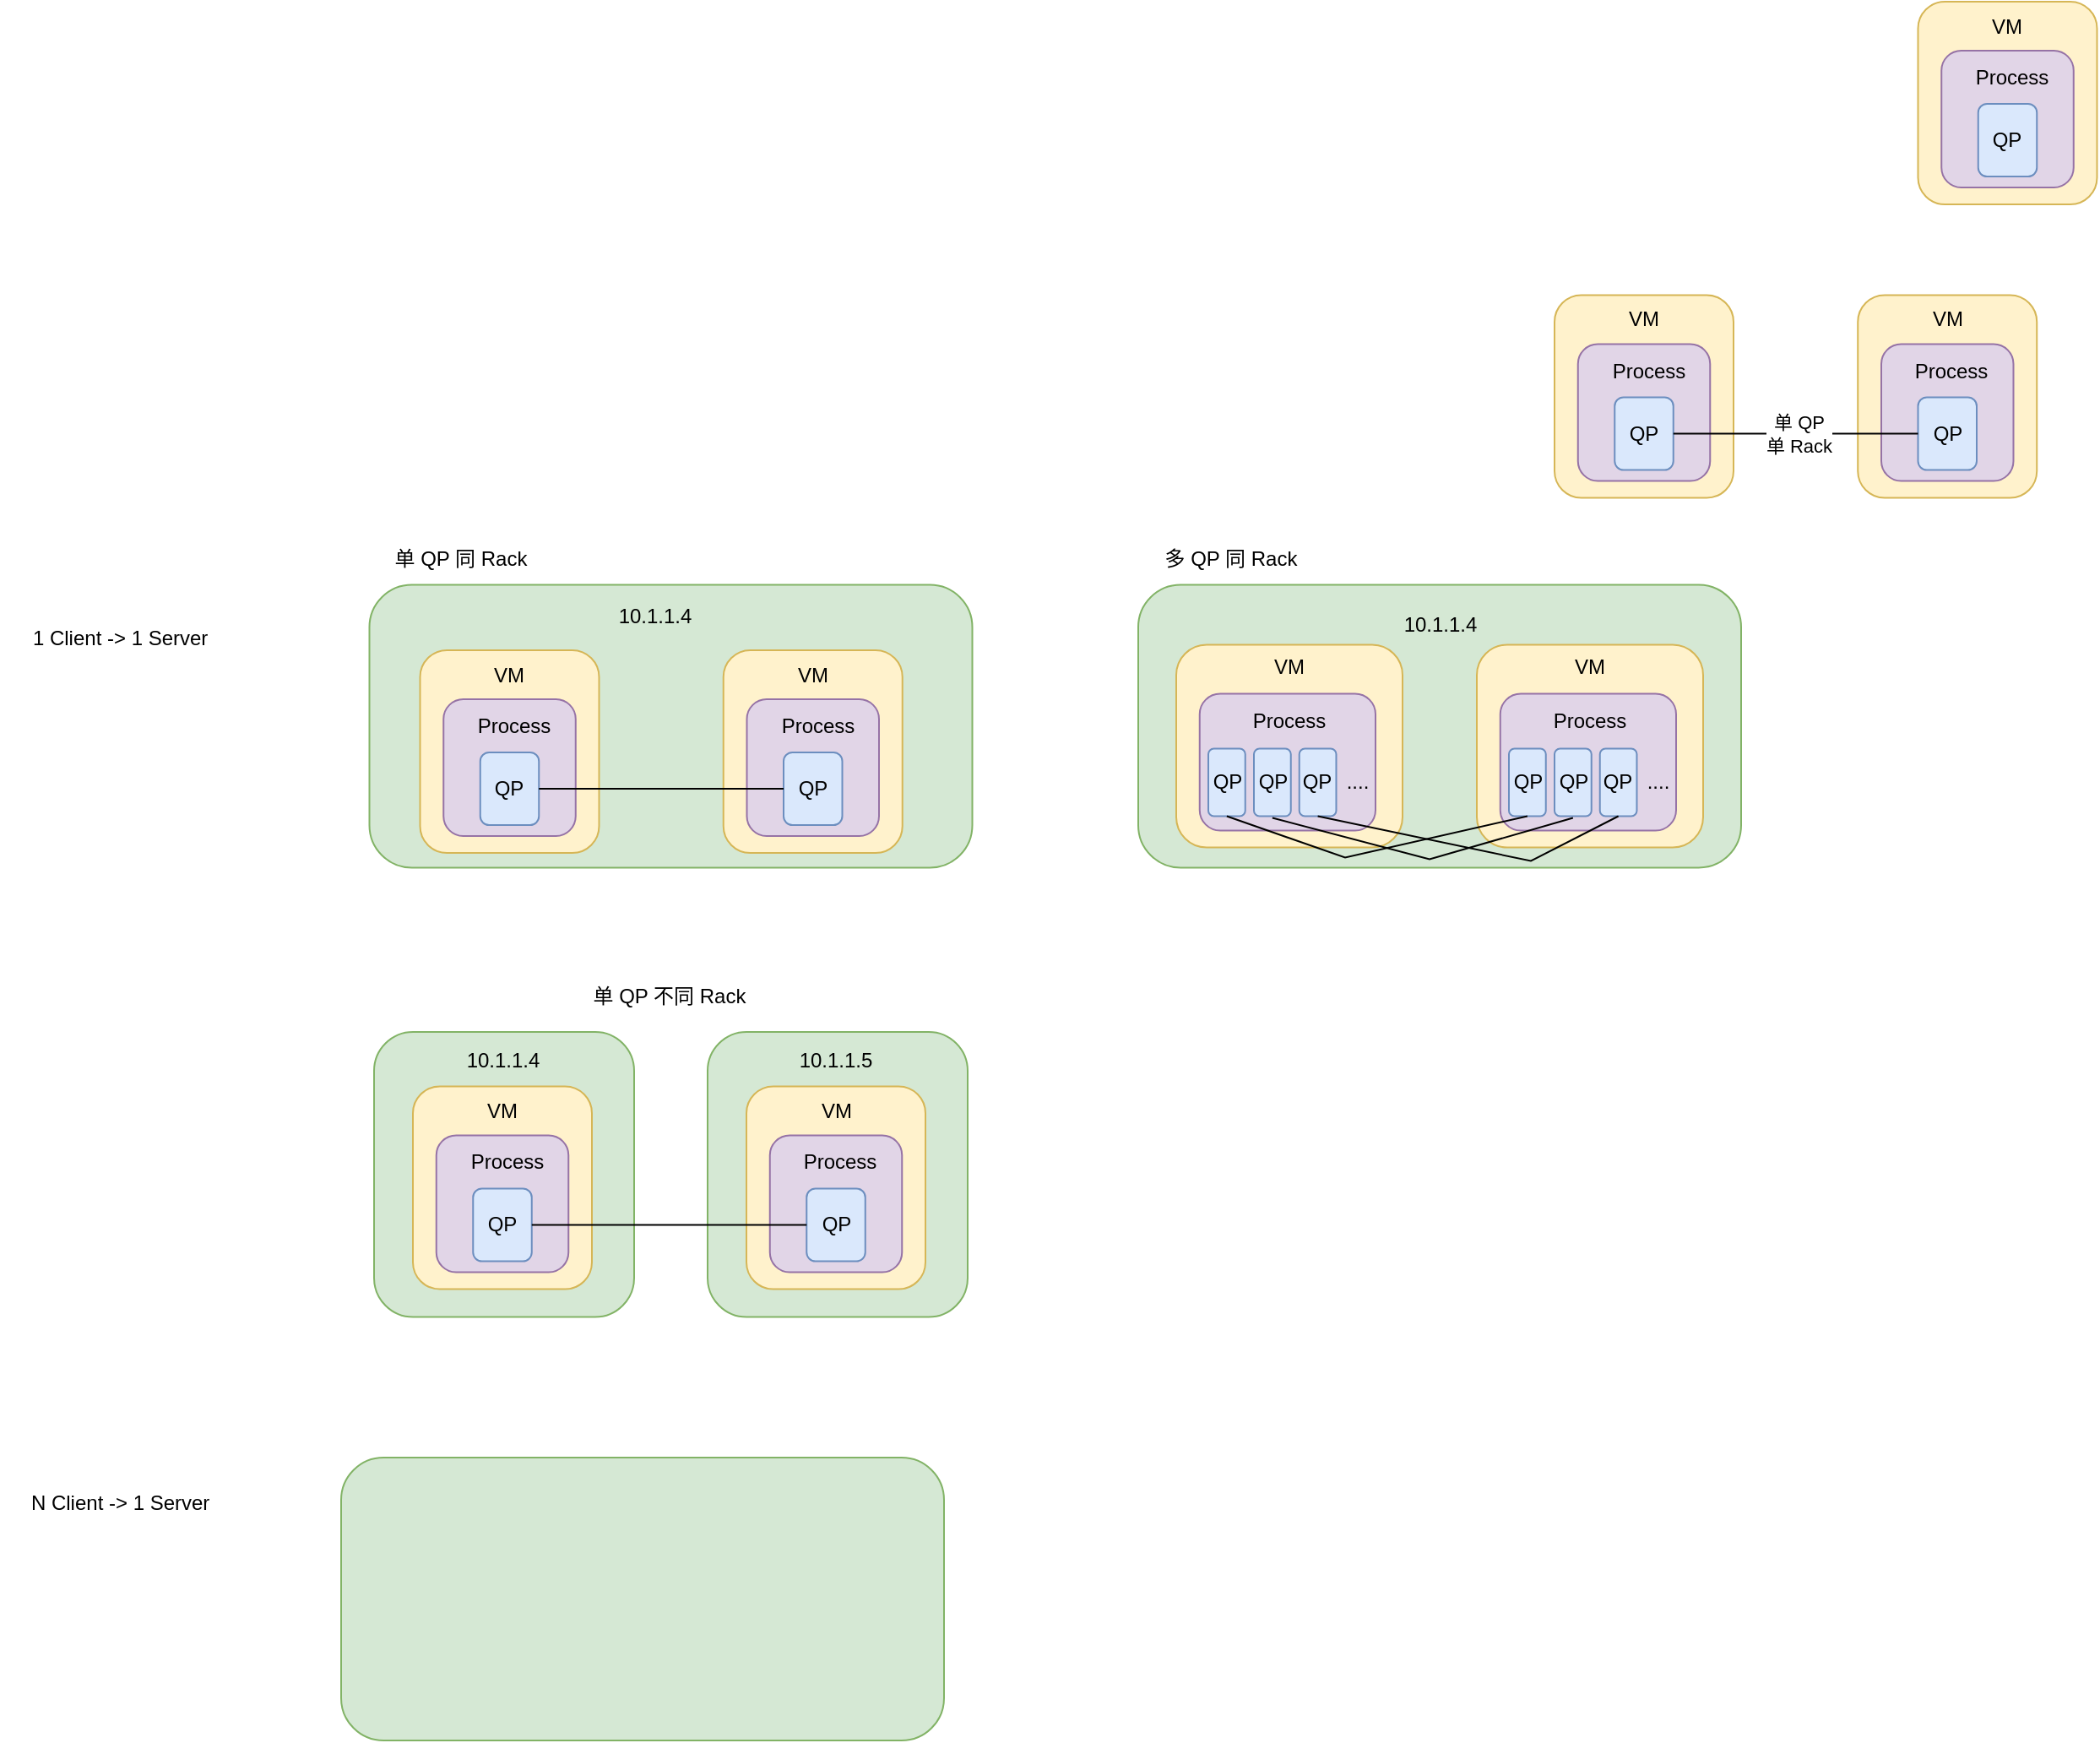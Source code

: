 <mxfile version="26.2.14">
  <diagram name="第 1 页" id="bb4P5hw4HZRwwf8iZv8R">
    <mxGraphModel dx="1677" dy="1657" grid="0" gridSize="10" guides="1" tooltips="1" connect="1" arrows="1" fold="1" page="0" pageScale="1" pageWidth="827" pageHeight="1169" math="0" shadow="0">
      <root>
        <mxCell id="0" />
        <mxCell id="1" parent="0" />
        <mxCell id="e23MiZItnUsEhFVkmW49-19" value="" style="rounded=1;whiteSpace=wrap;html=1;fillColor=#d5e8d4;strokeColor=#82b366;" vertex="1" parent="1">
          <mxGeometry x="498" y="-270.75" width="357" height="167.5" as="geometry" />
        </mxCell>
        <mxCell id="89p4u61IxVl6NUVOiBiR-15" value="" style="rounded=1;whiteSpace=wrap;html=1;fillColor=#d5e8d4;strokeColor=#82b366;" parent="1" vertex="1">
          <mxGeometry x="42.75" y="-270.75" width="357" height="167.5" as="geometry" />
        </mxCell>
        <mxCell id="89p4u61IxVl6NUVOiBiR-1" value="" style="rounded=1;whiteSpace=wrap;html=1;fillColor=#fff2cc;strokeColor=#d6b656;" parent="1" vertex="1">
          <mxGeometry x="252.37" y="-232" width="106" height="120" as="geometry" />
        </mxCell>
        <mxCell id="89p4u61IxVl6NUVOiBiR-5" value="VM" style="text;strokeColor=none;align=center;fillColor=none;html=1;verticalAlign=middle;whiteSpace=wrap;rounded=0;" parent="1" vertex="1">
          <mxGeometry x="279.87" y="-224" width="51" height="13" as="geometry" />
        </mxCell>
        <mxCell id="89p4u61IxVl6NUVOiBiR-20" value="10.1.1.4" style="text;strokeColor=none;align=center;fillColor=none;html=1;verticalAlign=middle;whiteSpace=wrap;rounded=0;" parent="1" vertex="1">
          <mxGeometry x="156" y="-267" width="112" height="30" as="geometry" />
        </mxCell>
        <mxCell id="89p4u61IxVl6NUVOiBiR-43" value="" style="rounded=1;whiteSpace=wrap;html=1;fillColor=#e1d5e7;strokeColor=#9673a6;" parent="1" vertex="1">
          <mxGeometry x="266.25" y="-203" width="78.25" height="81" as="geometry" />
        </mxCell>
        <mxCell id="89p4u61IxVl6NUVOiBiR-3" value="QP" style="rounded=1;whiteSpace=wrap;html=1;fillColor=#dae8fc;strokeColor=#6c8ebf;" parent="1" vertex="1">
          <mxGeometry x="288" y="-171.5" width="34.75" height="43" as="geometry" />
        </mxCell>
        <mxCell id="89p4u61IxVl6NUVOiBiR-44" value="Process" style="text;strokeColor=none;align=center;fillColor=none;html=1;verticalAlign=middle;whiteSpace=wrap;rounded=0;" parent="1" vertex="1">
          <mxGeometry x="281.5" y="-195" width="53.25" height="16" as="geometry" />
        </mxCell>
        <mxCell id="89p4u61IxVl6NUVOiBiR-58" value="" style="rounded=1;whiteSpace=wrap;html=1;fillColor=#fff2cc;strokeColor=#d6b656;" parent="1" vertex="1">
          <mxGeometry x="72.75" y="-232" width="106" height="120" as="geometry" />
        </mxCell>
        <mxCell id="89p4u61IxVl6NUVOiBiR-59" value="VM" style="text;strokeColor=none;align=center;fillColor=none;html=1;verticalAlign=middle;whiteSpace=wrap;rounded=0;" parent="1" vertex="1">
          <mxGeometry x="100.25" y="-224" width="51" height="13" as="geometry" />
        </mxCell>
        <mxCell id="89p4u61IxVl6NUVOiBiR-60" value="" style="rounded=1;whiteSpace=wrap;html=1;fillColor=#e1d5e7;strokeColor=#9673a6;" parent="1" vertex="1">
          <mxGeometry x="86.63" y="-203" width="78.25" height="81" as="geometry" />
        </mxCell>
        <mxCell id="89p4u61IxVl6NUVOiBiR-61" value="QP" style="rounded=1;whiteSpace=wrap;html=1;fillColor=#dae8fc;strokeColor=#6c8ebf;" parent="1" vertex="1">
          <mxGeometry x="108.38" y="-171.5" width="34.75" height="43" as="geometry" />
        </mxCell>
        <mxCell id="89p4u61IxVl6NUVOiBiR-62" value="Process" style="text;strokeColor=none;align=center;fillColor=none;html=1;verticalAlign=middle;whiteSpace=wrap;rounded=0;" parent="1" vertex="1">
          <mxGeometry x="101.88" y="-195" width="53.25" height="16" as="geometry" />
        </mxCell>
        <mxCell id="89p4u61IxVl6NUVOiBiR-63" value="" style="endArrow=none;html=1;rounded=0;exitX=1;exitY=0.5;exitDx=0;exitDy=0;entryX=0;entryY=0.5;entryDx=0;entryDy=0;" parent="1" source="89p4u61IxVl6NUVOiBiR-61" target="89p4u61IxVl6NUVOiBiR-3" edge="1">
          <mxGeometry width="50" height="50" relative="1" as="geometry">
            <mxPoint x="101.75" y="48" as="sourcePoint" />
            <mxPoint x="151.75" y="-2" as="targetPoint" />
          </mxGeometry>
        </mxCell>
        <mxCell id="89p4u61IxVl6NUVOiBiR-65" value="" style="rounded=1;whiteSpace=wrap;html=1;fillColor=#fff2cc;strokeColor=#d6b656;" parent="1" vertex="1">
          <mxGeometry x="520.5" y="-235.25" width="134" height="120" as="geometry" />
        </mxCell>
        <mxCell id="89p4u61IxVl6NUVOiBiR-66" value="VM" style="text;strokeColor=none;align=center;fillColor=none;html=1;verticalAlign=middle;whiteSpace=wrap;rounded=0;" parent="1" vertex="1">
          <mxGeometry x="562" y="-228.25" width="51" height="13" as="geometry" />
        </mxCell>
        <mxCell id="89p4u61IxVl6NUVOiBiR-67" value="" style="rounded=1;whiteSpace=wrap;html=1;fillColor=#e1d5e7;strokeColor=#9673a6;" parent="1" vertex="1">
          <mxGeometry x="534.38" y="-206.25" width="104.12" height="81" as="geometry" />
        </mxCell>
        <mxCell id="89p4u61IxVl6NUVOiBiR-68" value="QP" style="rounded=1;whiteSpace=wrap;html=1;fillColor=#dae8fc;strokeColor=#6c8ebf;" parent="1" vertex="1">
          <mxGeometry x="539.5" y="-173.75" width="21.87" height="40" as="geometry" />
        </mxCell>
        <mxCell id="89p4u61IxVl6NUVOiBiR-69" value="Process" style="text;strokeColor=none;align=center;fillColor=none;html=1;verticalAlign=middle;whiteSpace=wrap;rounded=0;" parent="1" vertex="1">
          <mxGeometry x="560.87" y="-198.25" width="53.25" height="16" as="geometry" />
        </mxCell>
        <mxCell id="e23MiZItnUsEhFVkmW49-1" value="" style="rounded=1;whiteSpace=wrap;html=1;fillColor=#d5e8d4;strokeColor=#82b366;" vertex="1" parent="1">
          <mxGeometry x="26" y="246" width="357" height="167.5" as="geometry" />
        </mxCell>
        <mxCell id="e23MiZItnUsEhFVkmW49-2" value="" style="rounded=1;whiteSpace=wrap;html=1;fillColor=#fff2cc;strokeColor=#d6b656;" vertex="1" parent="1">
          <mxGeometry x="924.12" y="-442.25" width="106" height="120" as="geometry" />
        </mxCell>
        <mxCell id="e23MiZItnUsEhFVkmW49-3" value="VM" style="text;strokeColor=none;align=center;fillColor=none;html=1;verticalAlign=middle;whiteSpace=wrap;rounded=0;" vertex="1" parent="1">
          <mxGeometry x="951.62" y="-434.25" width="51" height="13" as="geometry" />
        </mxCell>
        <mxCell id="e23MiZItnUsEhFVkmW49-5" value="" style="rounded=1;whiteSpace=wrap;html=1;fillColor=#e1d5e7;strokeColor=#9673a6;" vertex="1" parent="1">
          <mxGeometry x="938" y="-413.25" width="78.25" height="81" as="geometry" />
        </mxCell>
        <mxCell id="e23MiZItnUsEhFVkmW49-6" value="QP" style="rounded=1;whiteSpace=wrap;html=1;fillColor=#dae8fc;strokeColor=#6c8ebf;" vertex="1" parent="1">
          <mxGeometry x="959.75" y="-381.75" width="34.75" height="43" as="geometry" />
        </mxCell>
        <mxCell id="e23MiZItnUsEhFVkmW49-7" value="Process" style="text;strokeColor=none;align=center;fillColor=none;html=1;verticalAlign=middle;whiteSpace=wrap;rounded=0;" vertex="1" parent="1">
          <mxGeometry x="953.25" y="-405.25" width="53.25" height="16" as="geometry" />
        </mxCell>
        <mxCell id="e23MiZItnUsEhFVkmW49-8" value="" style="rounded=1;whiteSpace=wrap;html=1;fillColor=#fff2cc;strokeColor=#d6b656;" vertex="1" parent="1">
          <mxGeometry x="744.5" y="-442.25" width="106" height="120" as="geometry" />
        </mxCell>
        <mxCell id="e23MiZItnUsEhFVkmW49-9" value="VM" style="text;strokeColor=none;align=center;fillColor=none;html=1;verticalAlign=middle;whiteSpace=wrap;rounded=0;" vertex="1" parent="1">
          <mxGeometry x="772" y="-434.25" width="51" height="13" as="geometry" />
        </mxCell>
        <mxCell id="e23MiZItnUsEhFVkmW49-10" value="" style="rounded=1;whiteSpace=wrap;html=1;fillColor=#e1d5e7;strokeColor=#9673a6;" vertex="1" parent="1">
          <mxGeometry x="758.38" y="-413.25" width="78.25" height="81" as="geometry" />
        </mxCell>
        <mxCell id="e23MiZItnUsEhFVkmW49-11" value="QP" style="rounded=1;whiteSpace=wrap;html=1;fillColor=#dae8fc;strokeColor=#6c8ebf;" vertex="1" parent="1">
          <mxGeometry x="780.13" y="-381.75" width="34.75" height="43" as="geometry" />
        </mxCell>
        <mxCell id="e23MiZItnUsEhFVkmW49-12" value="Process" style="text;strokeColor=none;align=center;fillColor=none;html=1;verticalAlign=middle;whiteSpace=wrap;rounded=0;" vertex="1" parent="1">
          <mxGeometry x="773.63" y="-405.25" width="53.25" height="16" as="geometry" />
        </mxCell>
        <mxCell id="e23MiZItnUsEhFVkmW49-13" value="" style="endArrow=none;html=1;rounded=0;exitX=1;exitY=0.5;exitDx=0;exitDy=0;entryX=0;entryY=0.5;entryDx=0;entryDy=0;" edge="1" parent="1" source="e23MiZItnUsEhFVkmW49-11" target="e23MiZItnUsEhFVkmW49-6">
          <mxGeometry width="50" height="50" relative="1" as="geometry">
            <mxPoint x="773.5" y="-162.25" as="sourcePoint" />
            <mxPoint x="823.5" y="-212.25" as="targetPoint" />
          </mxGeometry>
        </mxCell>
        <mxCell id="e23MiZItnUsEhFVkmW49-14" value="单 QP&lt;div&gt;单 Rack&lt;/div&gt;" style="edgeLabel;html=1;align=center;verticalAlign=middle;resizable=0;points=[];" vertex="1" connectable="0" parent="e23MiZItnUsEhFVkmW49-13">
          <mxGeometry x="0.016" relative="1" as="geometry">
            <mxPoint as="offset" />
          </mxGeometry>
        </mxCell>
        <mxCell id="e23MiZItnUsEhFVkmW49-17" value="单 QP 同 Rack" style="text;strokeColor=none;align=center;fillColor=none;html=1;verticalAlign=middle;whiteSpace=wrap;rounded=0;" vertex="1" parent="1">
          <mxGeometry x="41.75" y="-300.75" width="109.5" height="30" as="geometry" />
        </mxCell>
        <mxCell id="e23MiZItnUsEhFVkmW49-20" style="edgeStyle=orthogonalEdgeStyle;rounded=0;orthogonalLoop=1;jettySize=auto;html=1;exitX=0.5;exitY=1;exitDx=0;exitDy=0;" edge="1" parent="1" source="89p4u61IxVl6NUVOiBiR-66" target="89p4u61IxVl6NUVOiBiR-66">
          <mxGeometry relative="1" as="geometry" />
        </mxCell>
        <mxCell id="e23MiZItnUsEhFVkmW49-21" value="QP" style="rounded=1;whiteSpace=wrap;html=1;fillColor=#dae8fc;strokeColor=#6c8ebf;" vertex="1" parent="1">
          <mxGeometry x="566.5" y="-173.75" width="21.87" height="40" as="geometry" />
        </mxCell>
        <mxCell id="e23MiZItnUsEhFVkmW49-22" value="...." style="text;strokeColor=none;align=center;fillColor=none;html=1;verticalAlign=middle;whiteSpace=wrap;rounded=0;" vertex="1" parent="1">
          <mxGeometry x="615.24" y="-162.75" width="26.13" height="17.5" as="geometry" />
        </mxCell>
        <mxCell id="e23MiZItnUsEhFVkmW49-25" value="QP" style="rounded=1;whiteSpace=wrap;html=1;fillColor=#dae8fc;strokeColor=#6c8ebf;" vertex="1" parent="1">
          <mxGeometry x="593.37" y="-173.75" width="21.87" height="40" as="geometry" />
        </mxCell>
        <mxCell id="e23MiZItnUsEhFVkmW49-26" value="" style="rounded=1;whiteSpace=wrap;html=1;fillColor=#fff2cc;strokeColor=#d6b656;" vertex="1" parent="1">
          <mxGeometry x="698.5" y="-235.25" width="134" height="120" as="geometry" />
        </mxCell>
        <mxCell id="e23MiZItnUsEhFVkmW49-27" value="VM" style="text;strokeColor=none;align=center;fillColor=none;html=1;verticalAlign=middle;whiteSpace=wrap;rounded=0;" vertex="1" parent="1">
          <mxGeometry x="740" y="-228.25" width="51" height="13" as="geometry" />
        </mxCell>
        <mxCell id="e23MiZItnUsEhFVkmW49-28" value="" style="rounded=1;whiteSpace=wrap;html=1;fillColor=#e1d5e7;strokeColor=#9673a6;" vertex="1" parent="1">
          <mxGeometry x="712.38" y="-206.25" width="104.12" height="81" as="geometry" />
        </mxCell>
        <mxCell id="e23MiZItnUsEhFVkmW49-29" value="QP" style="rounded=1;whiteSpace=wrap;html=1;fillColor=#dae8fc;strokeColor=#6c8ebf;" vertex="1" parent="1">
          <mxGeometry x="717.5" y="-173.75" width="21.87" height="40" as="geometry" />
        </mxCell>
        <mxCell id="e23MiZItnUsEhFVkmW49-30" value="Process" style="text;strokeColor=none;align=center;fillColor=none;html=1;verticalAlign=middle;whiteSpace=wrap;rounded=0;" vertex="1" parent="1">
          <mxGeometry x="738.87" y="-198.25" width="53.25" height="16" as="geometry" />
        </mxCell>
        <mxCell id="e23MiZItnUsEhFVkmW49-31" style="edgeStyle=orthogonalEdgeStyle;rounded=0;orthogonalLoop=1;jettySize=auto;html=1;exitX=0.5;exitY=1;exitDx=0;exitDy=0;" edge="1" parent="1" source="e23MiZItnUsEhFVkmW49-27" target="e23MiZItnUsEhFVkmW49-27">
          <mxGeometry relative="1" as="geometry" />
        </mxCell>
        <mxCell id="e23MiZItnUsEhFVkmW49-32" value="QP" style="rounded=1;whiteSpace=wrap;html=1;fillColor=#dae8fc;strokeColor=#6c8ebf;" vertex="1" parent="1">
          <mxGeometry x="744.5" y="-173.75" width="21.87" height="40" as="geometry" />
        </mxCell>
        <mxCell id="e23MiZItnUsEhFVkmW49-33" value="...." style="text;strokeColor=none;align=center;fillColor=none;html=1;verticalAlign=middle;whiteSpace=wrap;rounded=0;" vertex="1" parent="1">
          <mxGeometry x="793.24" y="-162.75" width="26.13" height="17.5" as="geometry" />
        </mxCell>
        <mxCell id="e23MiZItnUsEhFVkmW49-34" value="QP" style="rounded=1;whiteSpace=wrap;html=1;fillColor=#dae8fc;strokeColor=#6c8ebf;" vertex="1" parent="1">
          <mxGeometry x="771.37" y="-173.75" width="21.87" height="40" as="geometry" />
        </mxCell>
        <mxCell id="e23MiZItnUsEhFVkmW49-36" value="" style="endArrow=none;html=1;rounded=0;exitX=0.5;exitY=1;exitDx=0;exitDy=0;entryX=0.5;entryY=1;entryDx=0;entryDy=0;" edge="1" parent="1" source="89p4u61IxVl6NUVOiBiR-68" target="e23MiZItnUsEhFVkmW49-29">
          <mxGeometry width="50" height="50" relative="1" as="geometry">
            <mxPoint x="641.5" y="-54.25" as="sourcePoint" />
            <mxPoint x="691.5" y="-104.25" as="targetPoint" />
            <Array as="points">
              <mxPoint x="620.5" y="-109.25" />
            </Array>
          </mxGeometry>
        </mxCell>
        <mxCell id="e23MiZItnUsEhFVkmW49-37" value="" style="endArrow=none;html=1;rounded=0;exitX=0.5;exitY=1;exitDx=0;exitDy=0;entryX=0.5;entryY=1;entryDx=0;entryDy=0;" edge="1" parent="1">
          <mxGeometry width="50" height="50" relative="1" as="geometry">
            <mxPoint x="577.435" y="-132.75" as="sourcePoint" />
            <mxPoint x="755.435" y="-132.75" as="targetPoint" />
            <Array as="points">
              <mxPoint x="670.5" y="-108.25" />
            </Array>
          </mxGeometry>
        </mxCell>
        <mxCell id="e23MiZItnUsEhFVkmW49-38" value="" style="endArrow=none;html=1;rounded=0;exitX=0.5;exitY=1;exitDx=0;exitDy=0;entryX=0.5;entryY=1;entryDx=0;entryDy=0;" edge="1" parent="1" source="e23MiZItnUsEhFVkmW49-25" target="e23MiZItnUsEhFVkmW49-34">
          <mxGeometry width="50" height="50" relative="1" as="geometry">
            <mxPoint x="772.5" y="-39.25" as="sourcePoint" />
            <mxPoint x="822.5" y="-89.25" as="targetPoint" />
            <Array as="points">
              <mxPoint x="730.5" y="-107.25" />
            </Array>
          </mxGeometry>
        </mxCell>
        <mxCell id="e23MiZItnUsEhFVkmW49-39" value="多 QP 同 Rack" style="text;strokeColor=none;align=center;fillColor=none;html=1;verticalAlign=middle;whiteSpace=wrap;rounded=0;" vertex="1" parent="1">
          <mxGeometry x="498" y="-300.75" width="109.5" height="30" as="geometry" />
        </mxCell>
        <mxCell id="e23MiZItnUsEhFVkmW49-41" value="" style="rounded=1;whiteSpace=wrap;html=1;fillColor=#d5e8d4;strokeColor=#82b366;" vertex="1" parent="1">
          <mxGeometry x="45.5" y="-6" width="154" height="168.75" as="geometry" />
        </mxCell>
        <mxCell id="e23MiZItnUsEhFVkmW49-47" value="" style="rounded=1;whiteSpace=wrap;html=1;fillColor=#fff2cc;strokeColor=#d6b656;" vertex="1" parent="1">
          <mxGeometry x="68.5" y="26.25" width="106" height="120" as="geometry" />
        </mxCell>
        <mxCell id="e23MiZItnUsEhFVkmW49-48" value="VM" style="text;strokeColor=none;align=center;fillColor=none;html=1;verticalAlign=middle;whiteSpace=wrap;rounded=0;" vertex="1" parent="1">
          <mxGeometry x="96" y="34.25" width="51" height="13" as="geometry" />
        </mxCell>
        <mxCell id="e23MiZItnUsEhFVkmW49-49" value="" style="rounded=1;whiteSpace=wrap;html=1;fillColor=#e1d5e7;strokeColor=#9673a6;" vertex="1" parent="1">
          <mxGeometry x="82.38" y="55.25" width="78.25" height="81" as="geometry" />
        </mxCell>
        <mxCell id="e23MiZItnUsEhFVkmW49-50" value="QP" style="rounded=1;whiteSpace=wrap;html=1;fillColor=#dae8fc;strokeColor=#6c8ebf;" vertex="1" parent="1">
          <mxGeometry x="104.13" y="86.75" width="34.75" height="43" as="geometry" />
        </mxCell>
        <mxCell id="e23MiZItnUsEhFVkmW49-51" value="Process" style="text;strokeColor=none;align=center;fillColor=none;html=1;verticalAlign=middle;whiteSpace=wrap;rounded=0;" vertex="1" parent="1">
          <mxGeometry x="97.63" y="63.25" width="53.25" height="16" as="geometry" />
        </mxCell>
        <mxCell id="e23MiZItnUsEhFVkmW49-52" value="" style="rounded=1;whiteSpace=wrap;html=1;fillColor=#fff2cc;strokeColor=#d6b656;" vertex="1" parent="1">
          <mxGeometry x="959.75" y="-616" width="106" height="120" as="geometry" />
        </mxCell>
        <mxCell id="e23MiZItnUsEhFVkmW49-53" value="VM" style="text;strokeColor=none;align=center;fillColor=none;html=1;verticalAlign=middle;whiteSpace=wrap;rounded=0;" vertex="1" parent="1">
          <mxGeometry x="987.25" y="-608" width="51" height="13" as="geometry" />
        </mxCell>
        <mxCell id="e23MiZItnUsEhFVkmW49-54" value="" style="rounded=1;whiteSpace=wrap;html=1;fillColor=#e1d5e7;strokeColor=#9673a6;" vertex="1" parent="1">
          <mxGeometry x="973.63" y="-587" width="78.25" height="81" as="geometry" />
        </mxCell>
        <mxCell id="e23MiZItnUsEhFVkmW49-55" value="QP" style="rounded=1;whiteSpace=wrap;html=1;fillColor=#dae8fc;strokeColor=#6c8ebf;" vertex="1" parent="1">
          <mxGeometry x="995.38" y="-555.5" width="34.75" height="43" as="geometry" />
        </mxCell>
        <mxCell id="e23MiZItnUsEhFVkmW49-56" value="Process" style="text;strokeColor=none;align=center;fillColor=none;html=1;verticalAlign=middle;whiteSpace=wrap;rounded=0;" vertex="1" parent="1">
          <mxGeometry x="988.88" y="-579" width="53.25" height="16" as="geometry" />
        </mxCell>
        <mxCell id="e23MiZItnUsEhFVkmW49-57" value="10.1.1.4" style="text;strokeColor=none;align=center;fillColor=none;html=1;verticalAlign=middle;whiteSpace=wrap;rounded=0;" vertex="1" parent="1">
          <mxGeometry x="65.51" y="-3.75" width="112" height="30" as="geometry" />
        </mxCell>
        <mxCell id="e23MiZItnUsEhFVkmW49-58" value="" style="rounded=1;whiteSpace=wrap;html=1;fillColor=#d5e8d4;strokeColor=#82b366;" vertex="1" parent="1">
          <mxGeometry x="243" y="-6" width="154" height="168.75" as="geometry" />
        </mxCell>
        <mxCell id="e23MiZItnUsEhFVkmW49-59" value="" style="rounded=1;whiteSpace=wrap;html=1;fillColor=#fff2cc;strokeColor=#d6b656;" vertex="1" parent="1">
          <mxGeometry x="266" y="26.25" width="106" height="120" as="geometry" />
        </mxCell>
        <mxCell id="e23MiZItnUsEhFVkmW49-60" value="VM" style="text;strokeColor=none;align=center;fillColor=none;html=1;verticalAlign=middle;whiteSpace=wrap;rounded=0;" vertex="1" parent="1">
          <mxGeometry x="293.5" y="34.25" width="51" height="13" as="geometry" />
        </mxCell>
        <mxCell id="e23MiZItnUsEhFVkmW49-61" value="" style="rounded=1;whiteSpace=wrap;html=1;fillColor=#e1d5e7;strokeColor=#9673a6;" vertex="1" parent="1">
          <mxGeometry x="279.88" y="55.25" width="78.25" height="81" as="geometry" />
        </mxCell>
        <mxCell id="e23MiZItnUsEhFVkmW49-62" value="QP" style="rounded=1;whiteSpace=wrap;html=1;fillColor=#dae8fc;strokeColor=#6c8ebf;" vertex="1" parent="1">
          <mxGeometry x="301.63" y="86.75" width="34.75" height="43" as="geometry" />
        </mxCell>
        <mxCell id="e23MiZItnUsEhFVkmW49-63" value="Process" style="text;strokeColor=none;align=center;fillColor=none;html=1;verticalAlign=middle;whiteSpace=wrap;rounded=0;" vertex="1" parent="1">
          <mxGeometry x="295.13" y="63.25" width="53.25" height="16" as="geometry" />
        </mxCell>
        <mxCell id="e23MiZItnUsEhFVkmW49-64" value="10.1.1.5" style="text;strokeColor=none;align=center;fillColor=none;html=1;verticalAlign=middle;whiteSpace=wrap;rounded=0;" vertex="1" parent="1">
          <mxGeometry x="263.01" y="-3.75" width="112" height="30" as="geometry" />
        </mxCell>
        <mxCell id="e23MiZItnUsEhFVkmW49-65" value="10.1.1.4" style="text;strokeColor=none;align=center;fillColor=none;html=1;verticalAlign=middle;whiteSpace=wrap;rounded=0;" vertex="1" parent="1">
          <mxGeometry x="620.5" y="-262" width="112" height="30" as="geometry" />
        </mxCell>
        <mxCell id="e23MiZItnUsEhFVkmW49-66" value="" style="endArrow=none;html=1;rounded=0;exitX=1;exitY=0.5;exitDx=0;exitDy=0;entryX=0;entryY=0.5;entryDx=0;entryDy=0;" edge="1" parent="1" source="e23MiZItnUsEhFVkmW49-50" target="e23MiZItnUsEhFVkmW49-62">
          <mxGeometry width="50" height="50" relative="1" as="geometry">
            <mxPoint x="171" y="243" as="sourcePoint" />
            <mxPoint x="221" y="193" as="targetPoint" />
          </mxGeometry>
        </mxCell>
        <mxCell id="e23MiZItnUsEhFVkmW49-67" value="单 QP 不同 Rack" style="text;strokeColor=none;align=center;fillColor=none;html=1;verticalAlign=middle;whiteSpace=wrap;rounded=0;" vertex="1" parent="1">
          <mxGeometry x="171" y="-42" width="99" height="30" as="geometry" />
        </mxCell>
        <mxCell id="e23MiZItnUsEhFVkmW49-68" value="1 Client -&amp;gt; 1 Server&amp;nbsp;" style="text;strokeColor=none;align=center;fillColor=none;html=1;verticalAlign=middle;whiteSpace=wrap;rounded=0;" vertex="1" parent="1">
          <mxGeometry x="-176" y="-254" width="145.63" height="30" as="geometry" />
        </mxCell>
        <mxCell id="e23MiZItnUsEhFVkmW49-70" value="N Client -&amp;gt; 1 Server&amp;nbsp;" style="text;strokeColor=none;align=center;fillColor=none;html=1;verticalAlign=middle;whiteSpace=wrap;rounded=0;" vertex="1" parent="1">
          <mxGeometry x="-176" y="258" width="145.63" height="30" as="geometry" />
        </mxCell>
      </root>
    </mxGraphModel>
  </diagram>
</mxfile>
